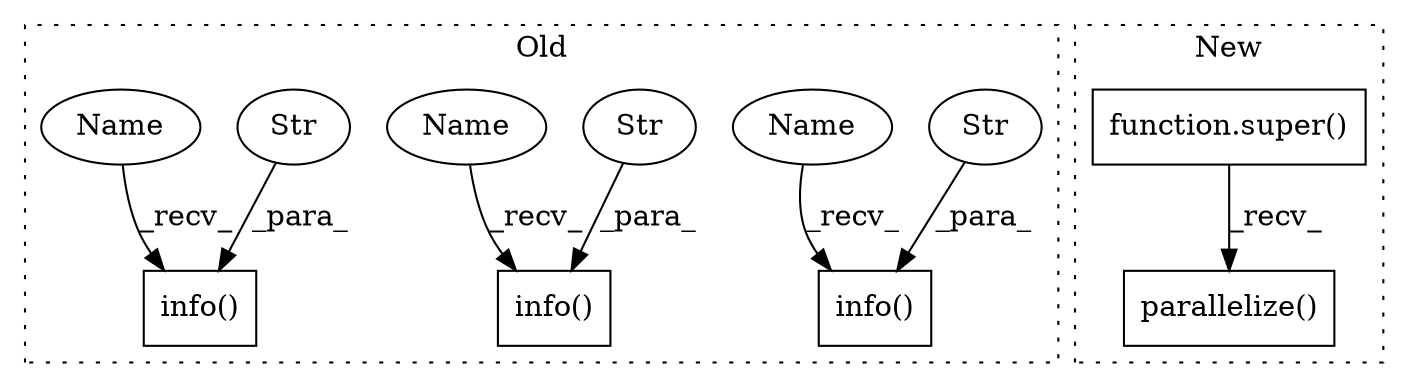 digraph G {
subgraph cluster0 {
1 [label="info()" a="75" s="13107,13141" l="12,1" shape="box"];
3 [label="Str" a="66" s="13119" l="22" shape="ellipse"];
4 [label="info()" a="75" s="14002,14041" l="12,1" shape="box"];
5 [label="Str" a="66" s="14014" l="27" shape="ellipse"];
6 [label="info()" a="75" s="13024,13097" l="12,1" shape="box"];
7 [label="Str" a="66" s="13036" l="61" shape="ellipse"];
9 [label="Name" a="87" s="13024" l="6" shape="ellipse"];
10 [label="Name" a="87" s="14002" l="6" shape="ellipse"];
11 [label="Name" a="87" s="13107" l="6" shape="ellipse"];
label = "Old";
style="dotted";
}
subgraph cluster1 {
2 [label="function.super()" a="75" s="9863" l="7" shape="box"];
8 [label="parallelize()" a="75" s="9863" l="21" shape="box"];
label = "New";
style="dotted";
}
2 -> 8 [label="_recv_"];
3 -> 1 [label="_para_"];
5 -> 4 [label="_para_"];
7 -> 6 [label="_para_"];
9 -> 6 [label="_recv_"];
10 -> 4 [label="_recv_"];
11 -> 1 [label="_recv_"];
}
